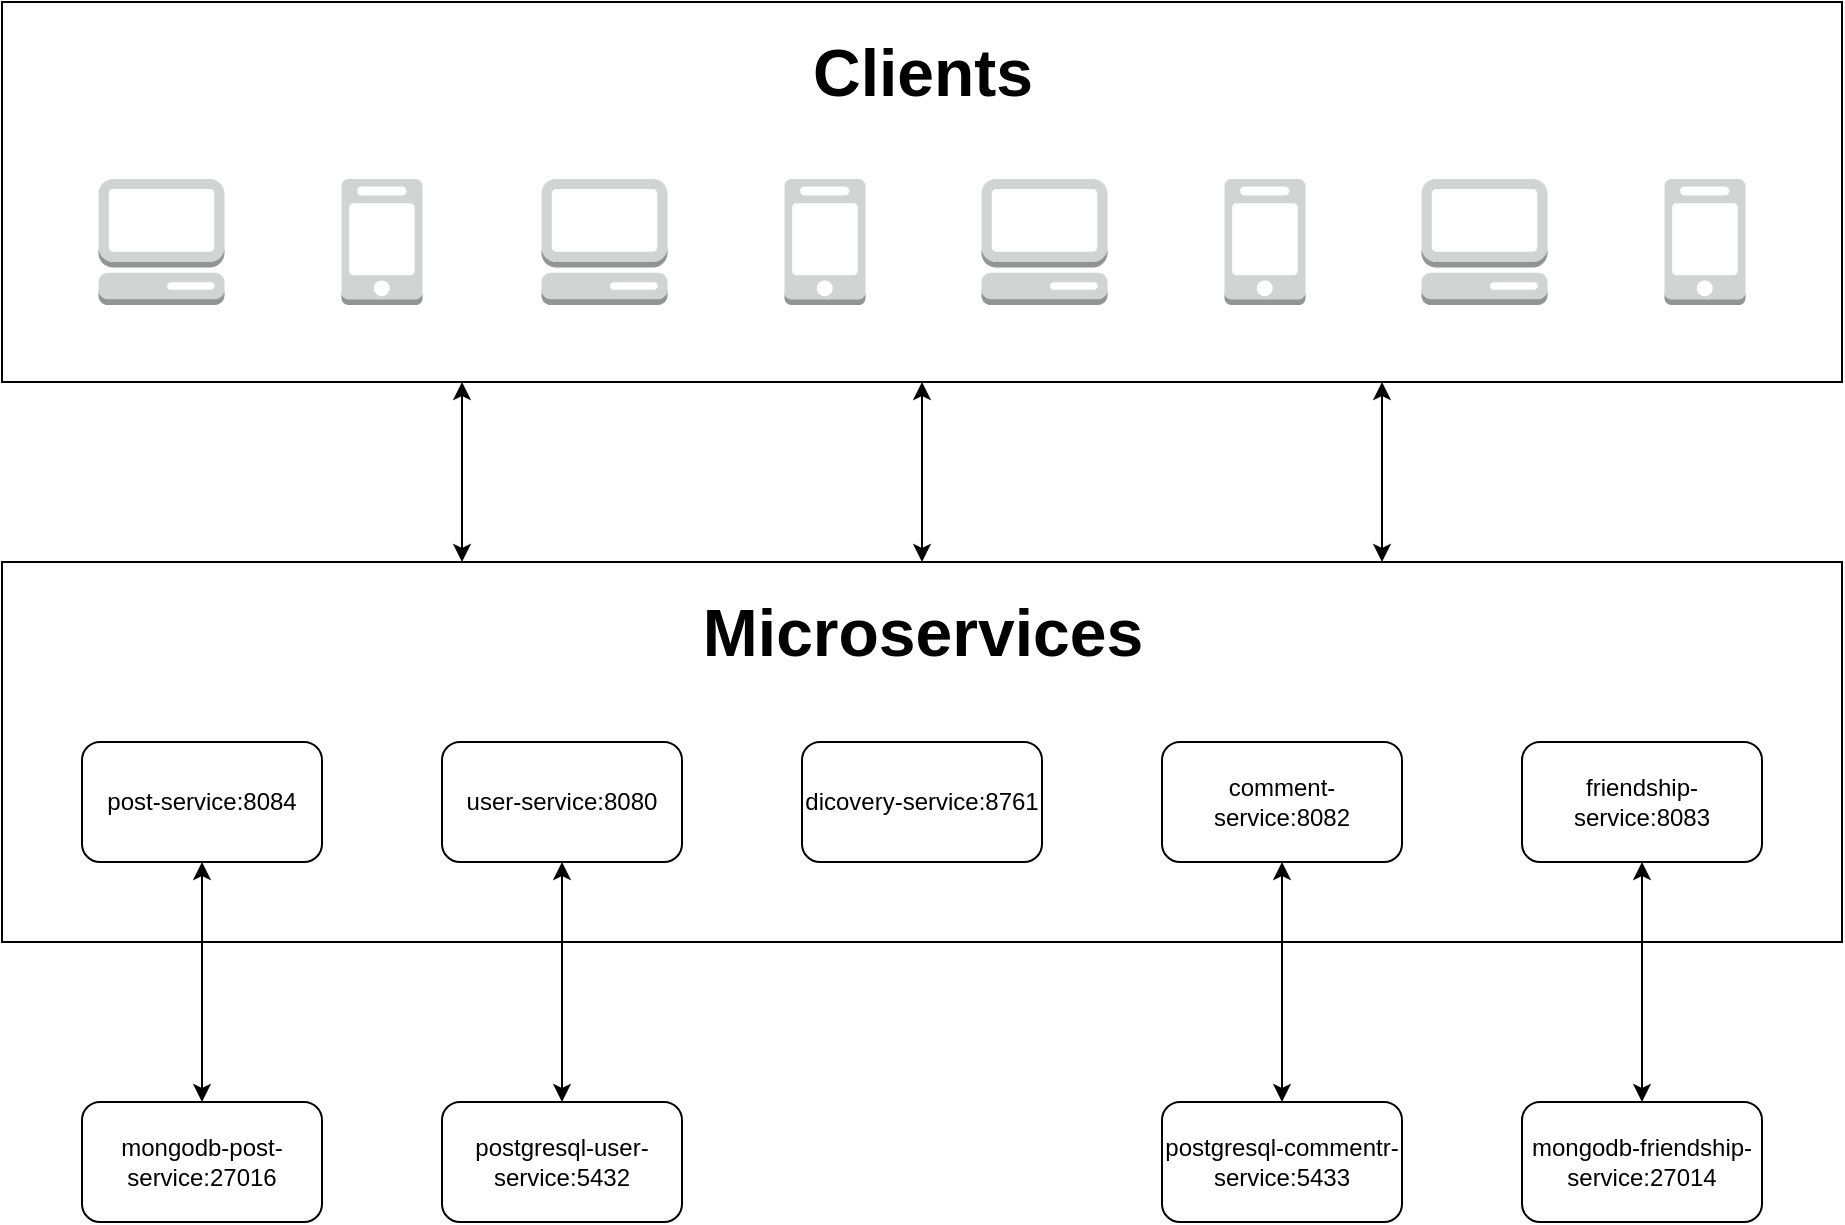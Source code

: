 <mxfile version="22.1.0" type="device">
  <diagram name="Page-1" id="BB3i3cBkfZNsDxti_B-u">
    <mxGraphModel dx="913" dy="796" grid="1" gridSize="10" guides="1" tooltips="1" connect="1" arrows="1" fold="1" page="1" pageScale="1" pageWidth="827" pageHeight="1169" math="0" shadow="0">
      <root>
        <mxCell id="0" />
        <mxCell id="1" parent="0" />
        <mxCell id="QmPgIX7Nhc5C3a_3XIsZ-10" value="" style="rounded=0;whiteSpace=wrap;html=1;" vertex="1" parent="1">
          <mxGeometry x="90" y="340" width="920" height="190" as="geometry" />
        </mxCell>
        <mxCell id="QmPgIX7Nhc5C3a_3XIsZ-4" value="user-service:8080" style="rounded=1;whiteSpace=wrap;html=1;" vertex="1" parent="1">
          <mxGeometry x="310" y="430" width="120" height="60" as="geometry" />
        </mxCell>
        <mxCell id="QmPgIX7Nhc5C3a_3XIsZ-5" value="post-service:8084" style="rounded=1;whiteSpace=wrap;html=1;" vertex="1" parent="1">
          <mxGeometry x="130" y="430" width="120" height="60" as="geometry" />
        </mxCell>
        <mxCell id="QmPgIX7Nhc5C3a_3XIsZ-7" value="comment-service:8082" style="rounded=1;whiteSpace=wrap;html=1;" vertex="1" parent="1">
          <mxGeometry x="670" y="430" width="120" height="60" as="geometry" />
        </mxCell>
        <mxCell id="QmPgIX7Nhc5C3a_3XIsZ-8" value="friendship-service:8083" style="rounded=1;whiteSpace=wrap;html=1;" vertex="1" parent="1">
          <mxGeometry x="850" y="430" width="120" height="60" as="geometry" />
        </mxCell>
        <mxCell id="QmPgIX7Nhc5C3a_3XIsZ-9" value="dicovery-service:8761" style="rounded=1;whiteSpace=wrap;html=1;" vertex="1" parent="1">
          <mxGeometry x="490" y="430" width="120" height="60" as="geometry" />
        </mxCell>
        <mxCell id="QmPgIX7Nhc5C3a_3XIsZ-12" value="postgresql-user-service:5432" style="rounded=1;whiteSpace=wrap;html=1;" vertex="1" parent="1">
          <mxGeometry x="310" y="610" width="120" height="60" as="geometry" />
        </mxCell>
        <mxCell id="QmPgIX7Nhc5C3a_3XIsZ-13" value="postgresql-commentr-service:5433" style="rounded=1;whiteSpace=wrap;html=1;" vertex="1" parent="1">
          <mxGeometry x="670" y="610" width="120" height="60" as="geometry" />
        </mxCell>
        <mxCell id="QmPgIX7Nhc5C3a_3XIsZ-14" value="mongodb-post-service:27016" style="rounded=1;whiteSpace=wrap;html=1;" vertex="1" parent="1">
          <mxGeometry x="130" y="610" width="120" height="60" as="geometry" />
        </mxCell>
        <mxCell id="QmPgIX7Nhc5C3a_3XIsZ-15" value="mongodb-friendship-service:27014" style="rounded=1;whiteSpace=wrap;html=1;" vertex="1" parent="1">
          <mxGeometry x="850" y="610" width="120" height="60" as="geometry" />
        </mxCell>
        <mxCell id="QmPgIX7Nhc5C3a_3XIsZ-16" value="" style="endArrow=classic;startArrow=classic;html=1;rounded=0;entryX=0.5;entryY=1;entryDx=0;entryDy=0;exitX=0.5;exitY=0;exitDx=0;exitDy=0;" edge="1" parent="1" source="QmPgIX7Nhc5C3a_3XIsZ-12" target="QmPgIX7Nhc5C3a_3XIsZ-4">
          <mxGeometry width="50" height="50" relative="1" as="geometry">
            <mxPoint x="450" y="630" as="sourcePoint" />
            <mxPoint x="500" y="580" as="targetPoint" />
          </mxGeometry>
        </mxCell>
        <mxCell id="QmPgIX7Nhc5C3a_3XIsZ-17" value="" style="endArrow=classic;startArrow=classic;html=1;rounded=0;entryX=0.5;entryY=1;entryDx=0;entryDy=0;exitX=0.5;exitY=0;exitDx=0;exitDy=0;" edge="1" parent="1" source="QmPgIX7Nhc5C3a_3XIsZ-14" target="QmPgIX7Nhc5C3a_3XIsZ-5">
          <mxGeometry width="50" height="50" relative="1" as="geometry">
            <mxPoint x="380" y="620" as="sourcePoint" />
            <mxPoint x="380" y="500" as="targetPoint" />
          </mxGeometry>
        </mxCell>
        <mxCell id="QmPgIX7Nhc5C3a_3XIsZ-18" value="" style="endArrow=classic;startArrow=classic;html=1;rounded=0;entryX=0.5;entryY=1;entryDx=0;entryDy=0;exitX=0.5;exitY=0;exitDx=0;exitDy=0;" edge="1" parent="1" source="QmPgIX7Nhc5C3a_3XIsZ-13" target="QmPgIX7Nhc5C3a_3XIsZ-7">
          <mxGeometry width="50" height="50" relative="1" as="geometry">
            <mxPoint x="560" y="620" as="sourcePoint" />
            <mxPoint x="560" y="500" as="targetPoint" />
          </mxGeometry>
        </mxCell>
        <mxCell id="QmPgIX7Nhc5C3a_3XIsZ-19" value="" style="endArrow=classic;startArrow=classic;html=1;rounded=0;entryX=0.5;entryY=1;entryDx=0;entryDy=0;exitX=0.5;exitY=0;exitDx=0;exitDy=0;" edge="1" parent="1" source="QmPgIX7Nhc5C3a_3XIsZ-15" target="QmPgIX7Nhc5C3a_3XIsZ-8">
          <mxGeometry width="50" height="50" relative="1" as="geometry">
            <mxPoint x="740" y="620" as="sourcePoint" />
            <mxPoint x="740" y="500" as="targetPoint" />
          </mxGeometry>
        </mxCell>
        <mxCell id="QmPgIX7Nhc5C3a_3XIsZ-20" value="" style="rounded=0;whiteSpace=wrap;html=1;" vertex="1" parent="1">
          <mxGeometry x="90" y="60" width="920" height="190" as="geometry" />
        </mxCell>
        <mxCell id="QmPgIX7Nhc5C3a_3XIsZ-21" value="" style="outlineConnect=0;dashed=0;verticalLabelPosition=bottom;verticalAlign=top;align=center;html=1;shape=mxgraph.aws3.management_console;fillColor=#D2D3D3;gradientColor=none;" vertex="1" parent="1">
          <mxGeometry x="138.25" y="148.5" width="63" height="63" as="geometry" />
        </mxCell>
        <mxCell id="QmPgIX7Nhc5C3a_3XIsZ-22" value="" style="outlineConnect=0;dashed=0;verticalLabelPosition=bottom;verticalAlign=top;align=center;html=1;shape=mxgraph.aws3.mobile_client;fillColor=#D2D3D3;gradientColor=none;" vertex="1" parent="1">
          <mxGeometry x="259.75" y="148.5" width="40.5" height="63" as="geometry" />
        </mxCell>
        <mxCell id="QmPgIX7Nhc5C3a_3XIsZ-24" value="" style="outlineConnect=0;dashed=0;verticalLabelPosition=bottom;verticalAlign=top;align=center;html=1;shape=mxgraph.aws3.management_console;fillColor=#D2D3D3;gradientColor=none;" vertex="1" parent="1">
          <mxGeometry x="359.75" y="148.5" width="63" height="63" as="geometry" />
        </mxCell>
        <mxCell id="QmPgIX7Nhc5C3a_3XIsZ-25" value="" style="outlineConnect=0;dashed=0;verticalLabelPosition=bottom;verticalAlign=top;align=center;html=1;shape=mxgraph.aws3.mobile_client;fillColor=#D2D3D3;gradientColor=none;" vertex="1" parent="1">
          <mxGeometry x="481.25" y="148.5" width="40.5" height="63" as="geometry" />
        </mxCell>
        <mxCell id="QmPgIX7Nhc5C3a_3XIsZ-26" value="" style="outlineConnect=0;dashed=0;verticalLabelPosition=bottom;verticalAlign=top;align=center;html=1;shape=mxgraph.aws3.management_console;fillColor=#D2D3D3;gradientColor=none;" vertex="1" parent="1">
          <mxGeometry x="579.75" y="148.5" width="63" height="63" as="geometry" />
        </mxCell>
        <mxCell id="QmPgIX7Nhc5C3a_3XIsZ-27" value="" style="outlineConnect=0;dashed=0;verticalLabelPosition=bottom;verticalAlign=top;align=center;html=1;shape=mxgraph.aws3.mobile_client;fillColor=#D2D3D3;gradientColor=none;" vertex="1" parent="1">
          <mxGeometry x="701.25" y="148.5" width="40.5" height="63" as="geometry" />
        </mxCell>
        <mxCell id="QmPgIX7Nhc5C3a_3XIsZ-28" value="" style="outlineConnect=0;dashed=0;verticalLabelPosition=bottom;verticalAlign=top;align=center;html=1;shape=mxgraph.aws3.management_console;fillColor=#D2D3D3;gradientColor=none;" vertex="1" parent="1">
          <mxGeometry x="799.75" y="148.5" width="63" height="63" as="geometry" />
        </mxCell>
        <mxCell id="QmPgIX7Nhc5C3a_3XIsZ-29" value="" style="outlineConnect=0;dashed=0;verticalLabelPosition=bottom;verticalAlign=top;align=center;html=1;shape=mxgraph.aws3.mobile_client;fillColor=#D2D3D3;gradientColor=none;" vertex="1" parent="1">
          <mxGeometry x="921.25" y="148.5" width="40.5" height="63" as="geometry" />
        </mxCell>
        <mxCell id="QmPgIX7Nhc5C3a_3XIsZ-30" value="" style="endArrow=classic;startArrow=classic;html=1;rounded=0;entryX=0.25;entryY=1;entryDx=0;entryDy=0;exitX=0.25;exitY=0;exitDx=0;exitDy=0;" edge="1" parent="1" source="QmPgIX7Nhc5C3a_3XIsZ-10" target="QmPgIX7Nhc5C3a_3XIsZ-20">
          <mxGeometry width="50" height="50" relative="1" as="geometry">
            <mxPoint x="189.44" y="450" as="sourcePoint" />
            <mxPoint x="189.44" y="330" as="targetPoint" />
          </mxGeometry>
        </mxCell>
        <mxCell id="QmPgIX7Nhc5C3a_3XIsZ-31" value="" style="endArrow=classic;startArrow=classic;html=1;rounded=0;entryX=0.5;entryY=1;entryDx=0;entryDy=0;exitX=0.5;exitY=0;exitDx=0;exitDy=0;" edge="1" parent="1" source="QmPgIX7Nhc5C3a_3XIsZ-10" target="QmPgIX7Nhc5C3a_3XIsZ-20">
          <mxGeometry width="50" height="50" relative="1" as="geometry">
            <mxPoint x="330" y="400" as="sourcePoint" />
            <mxPoint x="330" y="330" as="targetPoint" />
          </mxGeometry>
        </mxCell>
        <mxCell id="QmPgIX7Nhc5C3a_3XIsZ-32" value="" style="endArrow=classic;startArrow=classic;html=1;rounded=0;entryX=0.75;entryY=1;entryDx=0;entryDy=0;exitX=0.75;exitY=0;exitDx=0;exitDy=0;" edge="1" parent="1" source="QmPgIX7Nhc5C3a_3XIsZ-10" target="QmPgIX7Nhc5C3a_3XIsZ-20">
          <mxGeometry width="50" height="50" relative="1" as="geometry">
            <mxPoint x="560" y="400" as="sourcePoint" />
            <mxPoint x="560" y="330" as="targetPoint" />
          </mxGeometry>
        </mxCell>
        <mxCell id="QmPgIX7Nhc5C3a_3XIsZ-33" value="&lt;font size=&quot;1&quot; style=&quot;&quot;&gt;&lt;b style=&quot;font-size: 33px;&quot;&gt;Microservices&lt;/b&gt;&lt;/font&gt;" style="text;html=1;strokeColor=none;fillColor=none;align=center;verticalAlign=middle;whiteSpace=wrap;rounded=0;" vertex="1" parent="1">
          <mxGeometry x="402.5" y="350" width="295" height="50" as="geometry" />
        </mxCell>
        <mxCell id="QmPgIX7Nhc5C3a_3XIsZ-35" value="&lt;font size=&quot;1&quot; style=&quot;&quot;&gt;&lt;b style=&quot;font-size: 33px;&quot;&gt;Clients&lt;/b&gt;&lt;/font&gt;" style="text;html=1;strokeColor=none;fillColor=none;align=center;verticalAlign=middle;whiteSpace=wrap;rounded=0;" vertex="1" parent="1">
          <mxGeometry x="402.5" y="70" width="295" height="50" as="geometry" />
        </mxCell>
      </root>
    </mxGraphModel>
  </diagram>
</mxfile>
